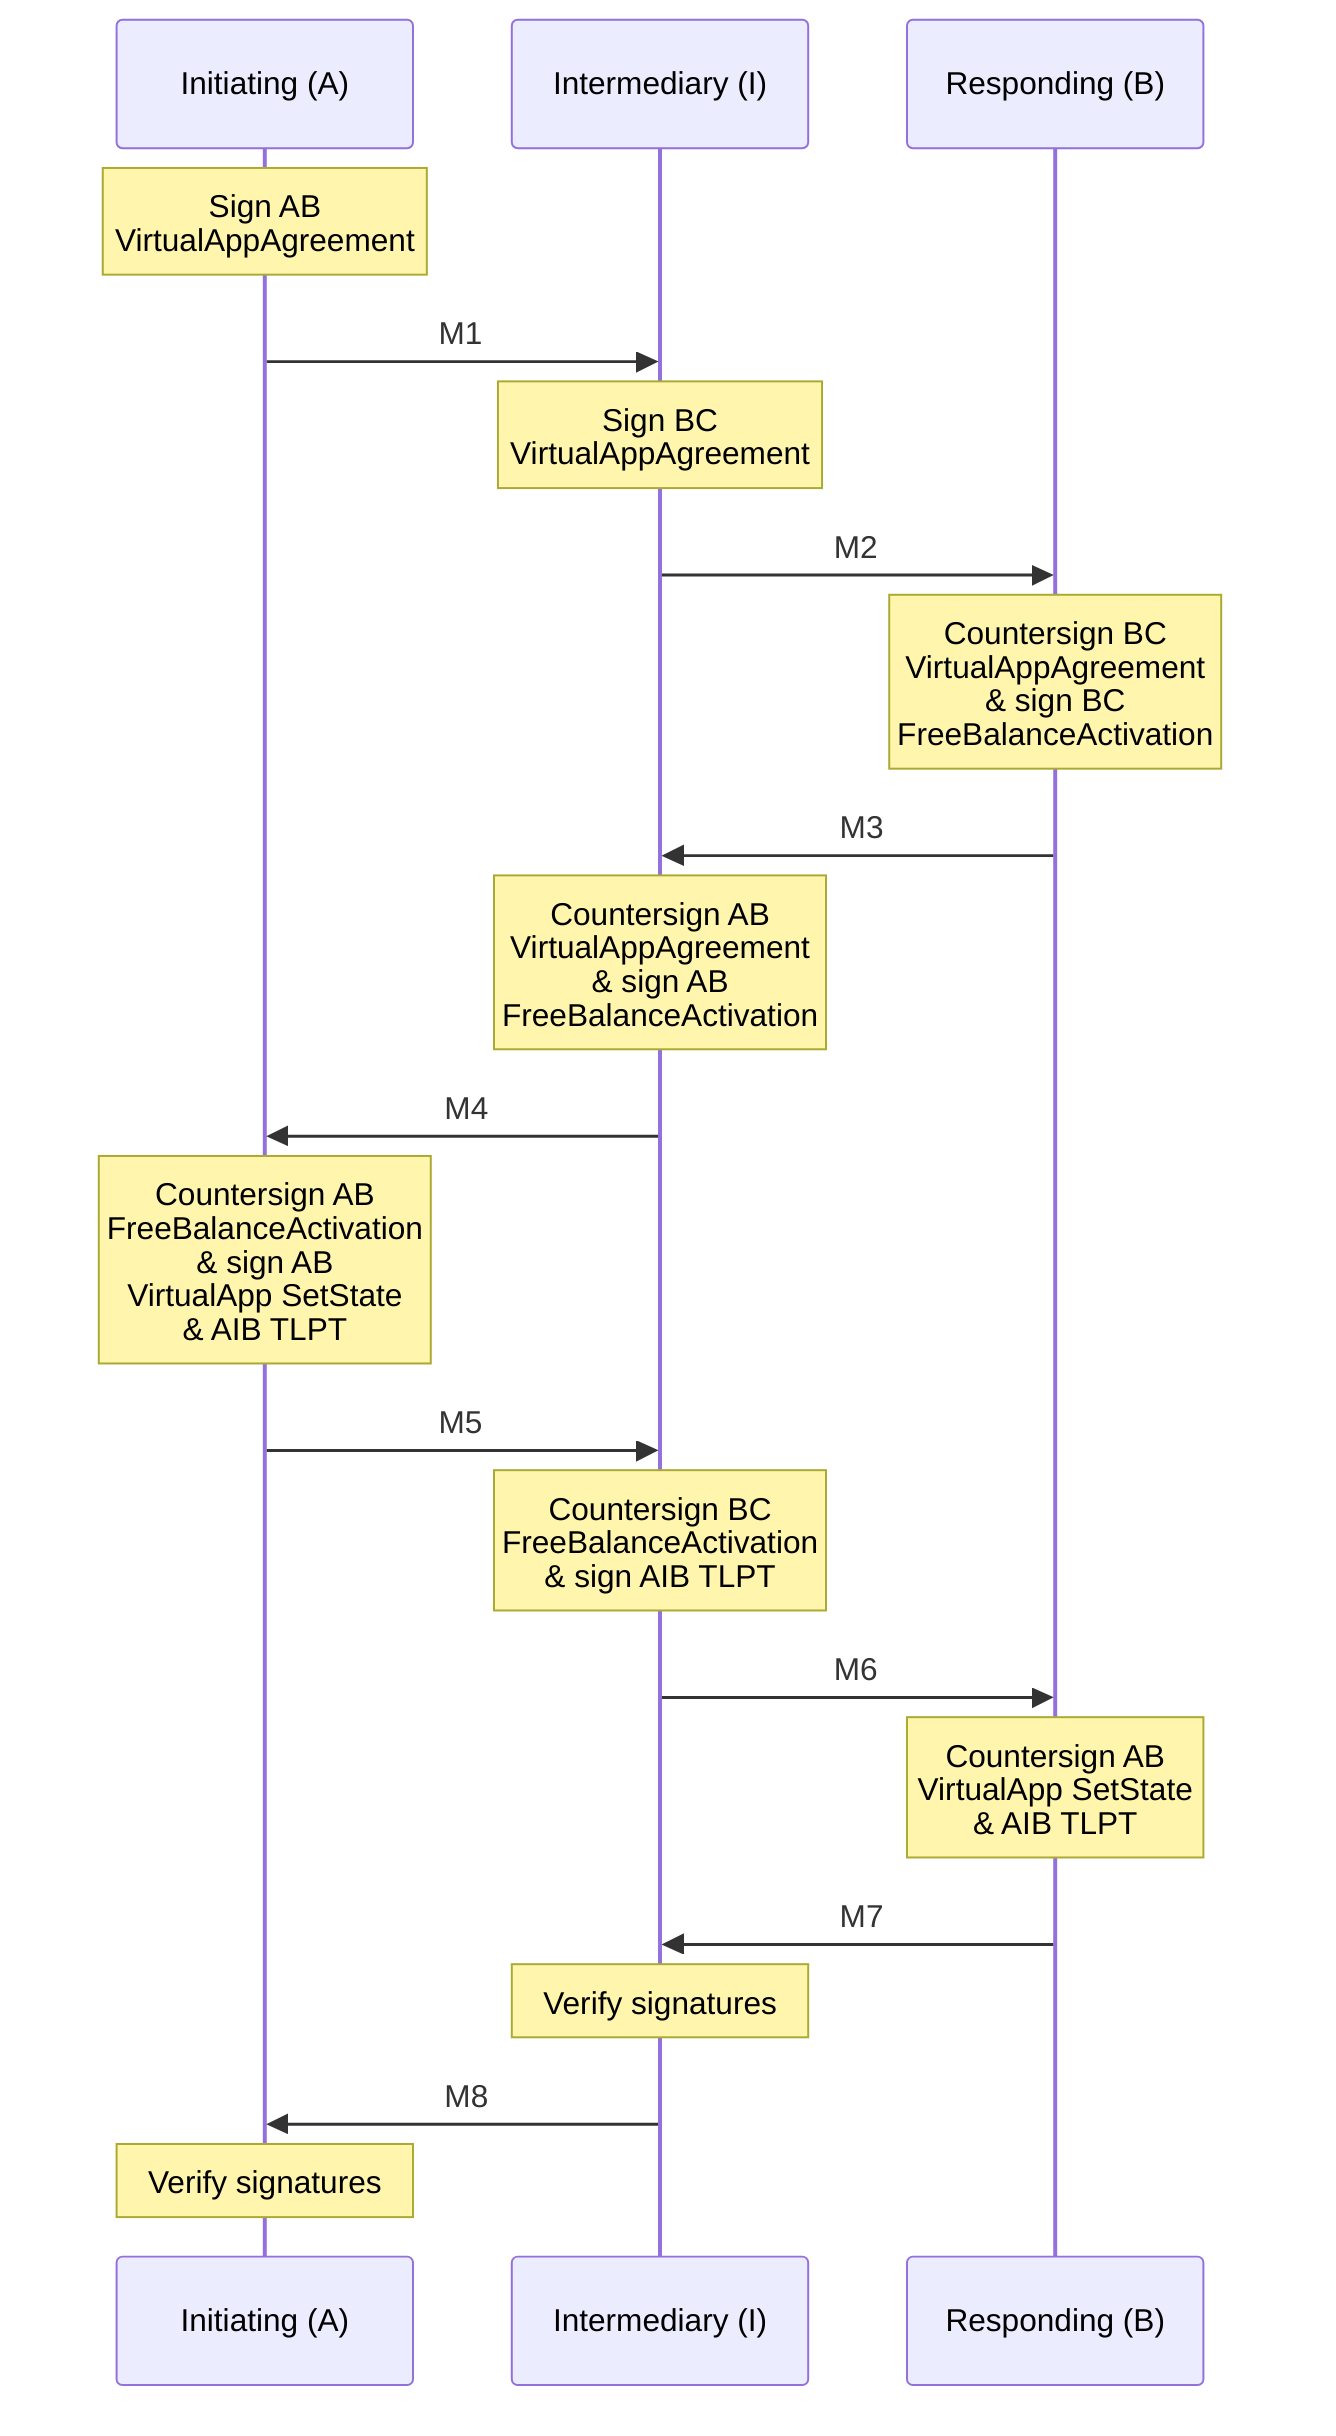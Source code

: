 sequenceDiagram

  participant A as Initiating (A)
  participant I as Intermediary (I)
  participant B as Responding (B)

  Note over A: Sign AB <br> VirtualAppAgreement

  A->>I: M1

  Note over I: Sign BC <br> VirtualAppAgreement

  I->>B: M2

  Note over B: Countersign BC <br> VirtualAppAgreement <br> & sign BC <br> FreeBalanceActivation

  B->>I: M3

  Note over I: Countersign AB <br> VirtualAppAgreement <br> & sign AB <br> FreeBalanceActivation

  I->>A: M4

  Note over A: Countersign AB <br> FreeBalanceActivation <br> & sign AB <br> VirtualApp SetState <br> & AIB TLPT

  A->>I: M5

  Note over I: Countersign BC <br> FreeBalanceActivation <br> & sign AIB TLPT

  I->>B: M6

  Note over B: Countersign AB <br> VirtualApp SetState <br> & AIB TLPT

  B->>I: M7

  Note over I: Verify signatures

  I->>A: M8

  Note over A: Verify signatures